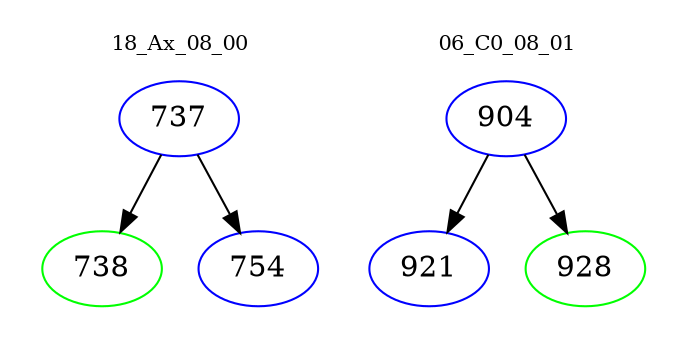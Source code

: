 digraph{
subgraph cluster_0 {
color = white
label = "18_Ax_08_00";
fontsize=10;
T0_737 [label="737", color="blue"]
T0_737 -> T0_738 [color="black"]
T0_738 [label="738", color="green"]
T0_737 -> T0_754 [color="black"]
T0_754 [label="754", color="blue"]
}
subgraph cluster_1 {
color = white
label = "06_C0_08_01";
fontsize=10;
T1_904 [label="904", color="blue"]
T1_904 -> T1_921 [color="black"]
T1_921 [label="921", color="blue"]
T1_904 -> T1_928 [color="black"]
T1_928 [label="928", color="green"]
}
}
